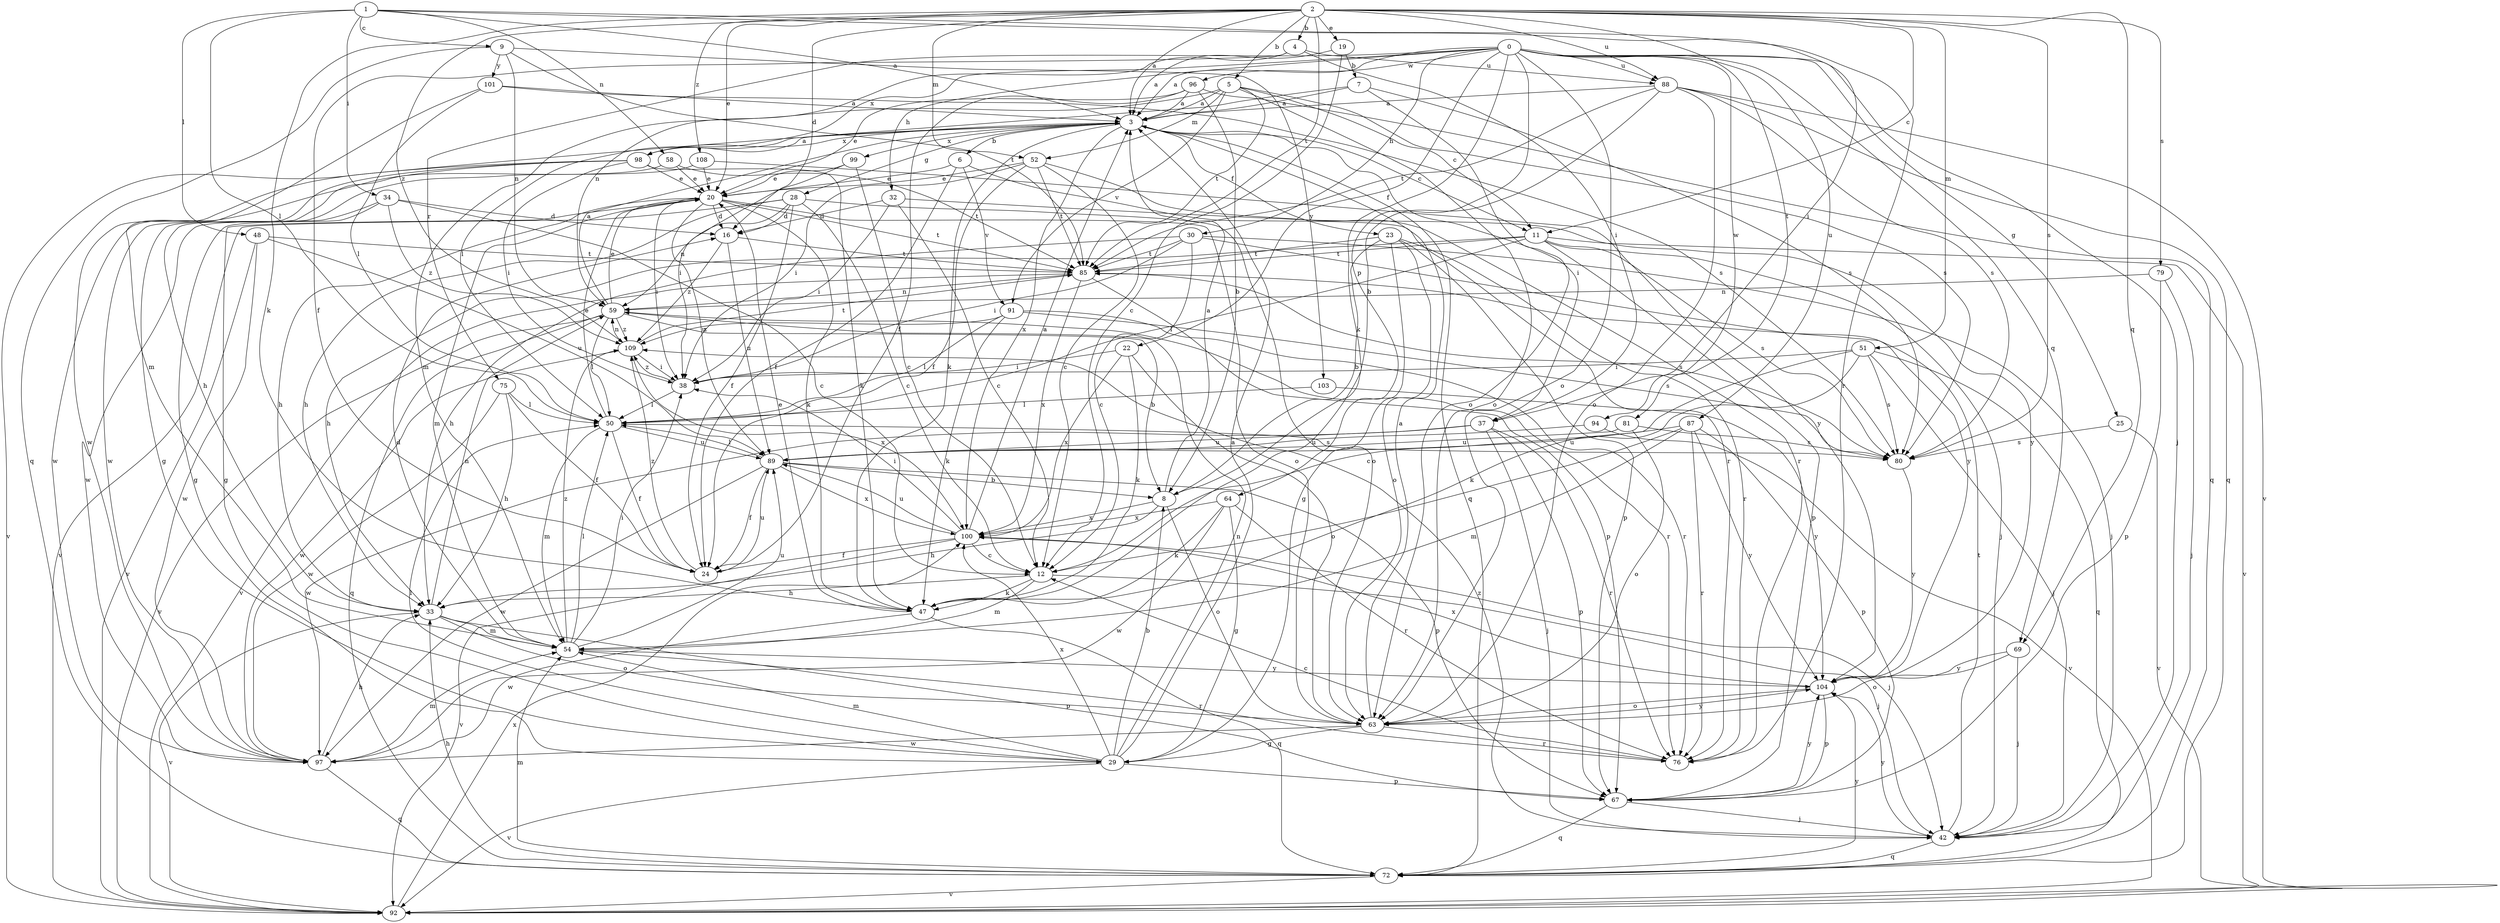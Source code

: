 strict digraph  {
0;
1;
2;
3;
4;
5;
6;
7;
8;
9;
11;
12;
16;
19;
20;
22;
23;
24;
25;
28;
29;
30;
32;
33;
34;
37;
38;
42;
47;
48;
50;
51;
52;
54;
58;
59;
63;
64;
67;
69;
72;
75;
76;
79;
80;
81;
85;
87;
88;
89;
91;
92;
94;
96;
97;
98;
99;
100;
101;
103;
104;
108;
109;
0 -> 3  [label=a];
0 -> 22  [label=f];
0 -> 25  [label=g];
0 -> 30  [label=h];
0 -> 32  [label=h];
0 -> 42  [label=j];
0 -> 47  [label=k];
0 -> 63  [label=o];
0 -> 64  [label=p];
0 -> 69  [label=q];
0 -> 75  [label=r];
0 -> 87  [label=u];
0 -> 88  [label=u];
0 -> 94  [label=w];
0 -> 96  [label=w];
0 -> 98  [label=x];
1 -> 3  [label=a];
1 -> 9  [label=c];
1 -> 34  [label=i];
1 -> 37  [label=i];
1 -> 48  [label=l];
1 -> 50  [label=l];
1 -> 58  [label=n];
1 -> 76  [label=r];
2 -> 3  [label=a];
2 -> 4  [label=b];
2 -> 5  [label=b];
2 -> 11  [label=c];
2 -> 16  [label=d];
2 -> 19  [label=e];
2 -> 20  [label=e];
2 -> 47  [label=k];
2 -> 51  [label=m];
2 -> 52  [label=m];
2 -> 69  [label=q];
2 -> 79  [label=s];
2 -> 80  [label=s];
2 -> 81  [label=t];
2 -> 85  [label=t];
2 -> 88  [label=u];
2 -> 108  [label=z];
2 -> 109  [label=z];
3 -> 6  [label=b];
3 -> 11  [label=c];
3 -> 23  [label=f];
3 -> 28  [label=g];
3 -> 37  [label=i];
3 -> 47  [label=k];
3 -> 72  [label=q];
3 -> 97  [label=w];
3 -> 98  [label=x];
3 -> 99  [label=x];
3 -> 100  [label=x];
4 -> 24  [label=f];
4 -> 37  [label=i];
4 -> 59  [label=n];
4 -> 88  [label=u];
5 -> 3  [label=a];
5 -> 11  [label=c];
5 -> 52  [label=m];
5 -> 54  [label=m];
5 -> 63  [label=o];
5 -> 80  [label=s];
5 -> 85  [label=t];
5 -> 91  [label=v];
6 -> 20  [label=e];
6 -> 24  [label=f];
6 -> 76  [label=r];
6 -> 91  [label=v];
7 -> 3  [label=a];
7 -> 50  [label=l];
7 -> 63  [label=o];
7 -> 80  [label=s];
8 -> 3  [label=a];
8 -> 33  [label=h];
8 -> 63  [label=o];
8 -> 100  [label=x];
9 -> 59  [label=n];
9 -> 72  [label=q];
9 -> 85  [label=t];
9 -> 101  [label=y];
9 -> 103  [label=y];
11 -> 33  [label=h];
11 -> 42  [label=j];
11 -> 50  [label=l];
11 -> 67  [label=p];
11 -> 80  [label=s];
11 -> 85  [label=t];
11 -> 92  [label=v];
12 -> 33  [label=h];
12 -> 42  [label=j];
12 -> 47  [label=k];
12 -> 54  [label=m];
16 -> 85  [label=t];
16 -> 89  [label=u];
16 -> 109  [label=z];
19 -> 3  [label=a];
19 -> 7  [label=b];
19 -> 12  [label=c];
20 -> 16  [label=d];
20 -> 29  [label=g];
20 -> 33  [label=h];
20 -> 38  [label=i];
20 -> 47  [label=k];
20 -> 54  [label=m];
20 -> 63  [label=o];
20 -> 85  [label=t];
20 -> 89  [label=u];
22 -> 38  [label=i];
22 -> 47  [label=k];
22 -> 63  [label=o];
22 -> 100  [label=x];
23 -> 8  [label=b];
23 -> 29  [label=g];
23 -> 63  [label=o];
23 -> 67  [label=p];
23 -> 76  [label=r];
23 -> 85  [label=t];
24 -> 89  [label=u];
24 -> 109  [label=z];
25 -> 80  [label=s];
25 -> 92  [label=v];
28 -> 12  [label=c];
28 -> 16  [label=d];
28 -> 24  [label=f];
28 -> 33  [label=h];
28 -> 59  [label=n];
28 -> 63  [label=o];
28 -> 92  [label=v];
29 -> 3  [label=a];
29 -> 8  [label=b];
29 -> 50  [label=l];
29 -> 54  [label=m];
29 -> 59  [label=n];
29 -> 67  [label=p];
29 -> 92  [label=v];
29 -> 100  [label=x];
30 -> 12  [label=c];
30 -> 33  [label=h];
30 -> 38  [label=i];
30 -> 42  [label=j];
30 -> 85  [label=t];
30 -> 104  [label=y];
32 -> 12  [label=c];
32 -> 16  [label=d];
32 -> 38  [label=i];
32 -> 104  [label=y];
33 -> 54  [label=m];
33 -> 59  [label=n];
33 -> 63  [label=o];
33 -> 67  [label=p];
33 -> 92  [label=v];
34 -> 12  [label=c];
34 -> 16  [label=d];
34 -> 29  [label=g];
34 -> 97  [label=w];
34 -> 109  [label=z];
37 -> 42  [label=j];
37 -> 67  [label=p];
37 -> 76  [label=r];
37 -> 89  [label=u];
37 -> 97  [label=w];
38 -> 50  [label=l];
38 -> 109  [label=z];
42 -> 72  [label=q];
42 -> 85  [label=t];
42 -> 104  [label=y];
42 -> 109  [label=z];
47 -> 20  [label=e];
47 -> 72  [label=q];
47 -> 97  [label=w];
48 -> 85  [label=t];
48 -> 89  [label=u];
48 -> 92  [label=v];
48 -> 97  [label=w];
50 -> 20  [label=e];
50 -> 24  [label=f];
50 -> 54  [label=m];
50 -> 80  [label=s];
50 -> 89  [label=u];
51 -> 12  [label=c];
51 -> 38  [label=i];
51 -> 42  [label=j];
51 -> 47  [label=k];
51 -> 72  [label=q];
51 -> 80  [label=s];
52 -> 12  [label=c];
52 -> 20  [label=e];
52 -> 24  [label=f];
52 -> 38  [label=i];
52 -> 76  [label=r];
52 -> 85  [label=t];
54 -> 16  [label=d];
54 -> 38  [label=i];
54 -> 50  [label=l];
54 -> 76  [label=r];
54 -> 89  [label=u];
54 -> 104  [label=y];
54 -> 109  [label=z];
58 -> 20  [label=e];
58 -> 85  [label=t];
58 -> 97  [label=w];
59 -> 3  [label=a];
59 -> 8  [label=b];
59 -> 20  [label=e];
59 -> 50  [label=l];
59 -> 72  [label=q];
59 -> 76  [label=r];
59 -> 92  [label=v];
59 -> 109  [label=z];
63 -> 3  [label=a];
63 -> 29  [label=g];
63 -> 76  [label=r];
63 -> 97  [label=w];
63 -> 104  [label=y];
64 -> 29  [label=g];
64 -> 47  [label=k];
64 -> 76  [label=r];
64 -> 97  [label=w];
64 -> 100  [label=x];
67 -> 42  [label=j];
67 -> 72  [label=q];
67 -> 104  [label=y];
69 -> 42  [label=j];
69 -> 63  [label=o];
69 -> 104  [label=y];
72 -> 33  [label=h];
72 -> 54  [label=m];
72 -> 92  [label=v];
72 -> 104  [label=y];
75 -> 24  [label=f];
75 -> 33  [label=h];
75 -> 50  [label=l];
75 -> 97  [label=w];
76 -> 12  [label=c];
79 -> 42  [label=j];
79 -> 59  [label=n];
79 -> 67  [label=p];
80 -> 104  [label=y];
81 -> 63  [label=o];
81 -> 80  [label=s];
81 -> 89  [label=u];
85 -> 59  [label=n];
85 -> 67  [label=p];
85 -> 80  [label=s];
85 -> 92  [label=v];
85 -> 100  [label=x];
87 -> 12  [label=c];
87 -> 54  [label=m];
87 -> 67  [label=p];
87 -> 76  [label=r];
87 -> 89  [label=u];
87 -> 104  [label=y];
88 -> 3  [label=a];
88 -> 8  [label=b];
88 -> 63  [label=o];
88 -> 72  [label=q];
88 -> 80  [label=s];
88 -> 85  [label=t];
88 -> 92  [label=v];
89 -> 8  [label=b];
89 -> 24  [label=f];
89 -> 50  [label=l];
89 -> 67  [label=p];
89 -> 97  [label=w];
89 -> 100  [label=x];
91 -> 47  [label=k];
91 -> 50  [label=l];
91 -> 76  [label=r];
91 -> 80  [label=s];
91 -> 109  [label=z];
92 -> 100  [label=x];
94 -> 89  [label=u];
94 -> 92  [label=v];
96 -> 3  [label=a];
96 -> 8  [label=b];
96 -> 20  [label=e];
96 -> 24  [label=f];
96 -> 72  [label=q];
97 -> 33  [label=h];
97 -> 54  [label=m];
97 -> 72  [label=q];
98 -> 3  [label=a];
98 -> 20  [label=e];
98 -> 29  [label=g];
98 -> 38  [label=i];
98 -> 47  [label=k];
98 -> 92  [label=v];
98 -> 97  [label=w];
99 -> 12  [label=c];
99 -> 20  [label=e];
99 -> 38  [label=i];
100 -> 3  [label=a];
100 -> 12  [label=c];
100 -> 24  [label=f];
100 -> 38  [label=i];
100 -> 42  [label=j];
100 -> 89  [label=u];
100 -> 92  [label=v];
101 -> 3  [label=a];
101 -> 50  [label=l];
101 -> 54  [label=m];
101 -> 80  [label=s];
103 -> 50  [label=l];
103 -> 104  [label=y];
104 -> 63  [label=o];
104 -> 67  [label=p];
104 -> 100  [label=x];
108 -> 20  [label=e];
108 -> 33  [label=h];
108 -> 104  [label=y];
109 -> 38  [label=i];
109 -> 59  [label=n];
109 -> 85  [label=t];
109 -> 97  [label=w];
109 -> 100  [label=x];
}
